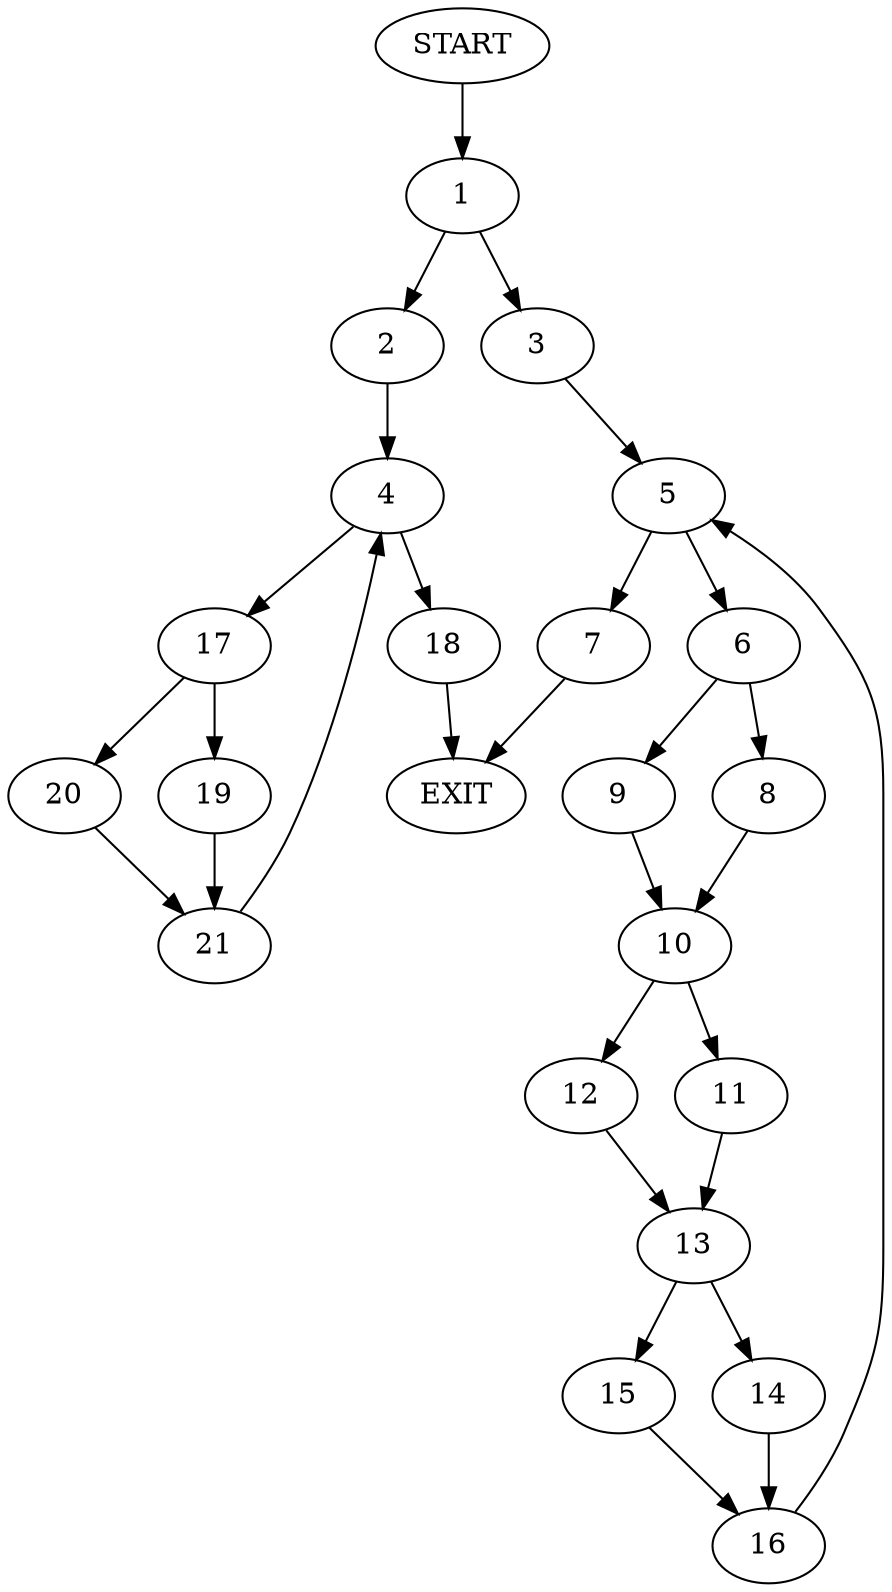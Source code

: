digraph {
0 [label="START"]
22 [label="EXIT"]
0 -> 1
1 -> 2
1 -> 3
2 -> 4
3 -> 5
5 -> 6
5 -> 7
6 -> 8
6 -> 9
7 -> 22
9 -> 10
8 -> 10
10 -> 11
10 -> 12
12 -> 13
11 -> 13
13 -> 14
13 -> 15
15 -> 16
14 -> 16
16 -> 5
4 -> 17
4 -> 18
17 -> 19
17 -> 20
18 -> 22
20 -> 21
19 -> 21
21 -> 4
}
